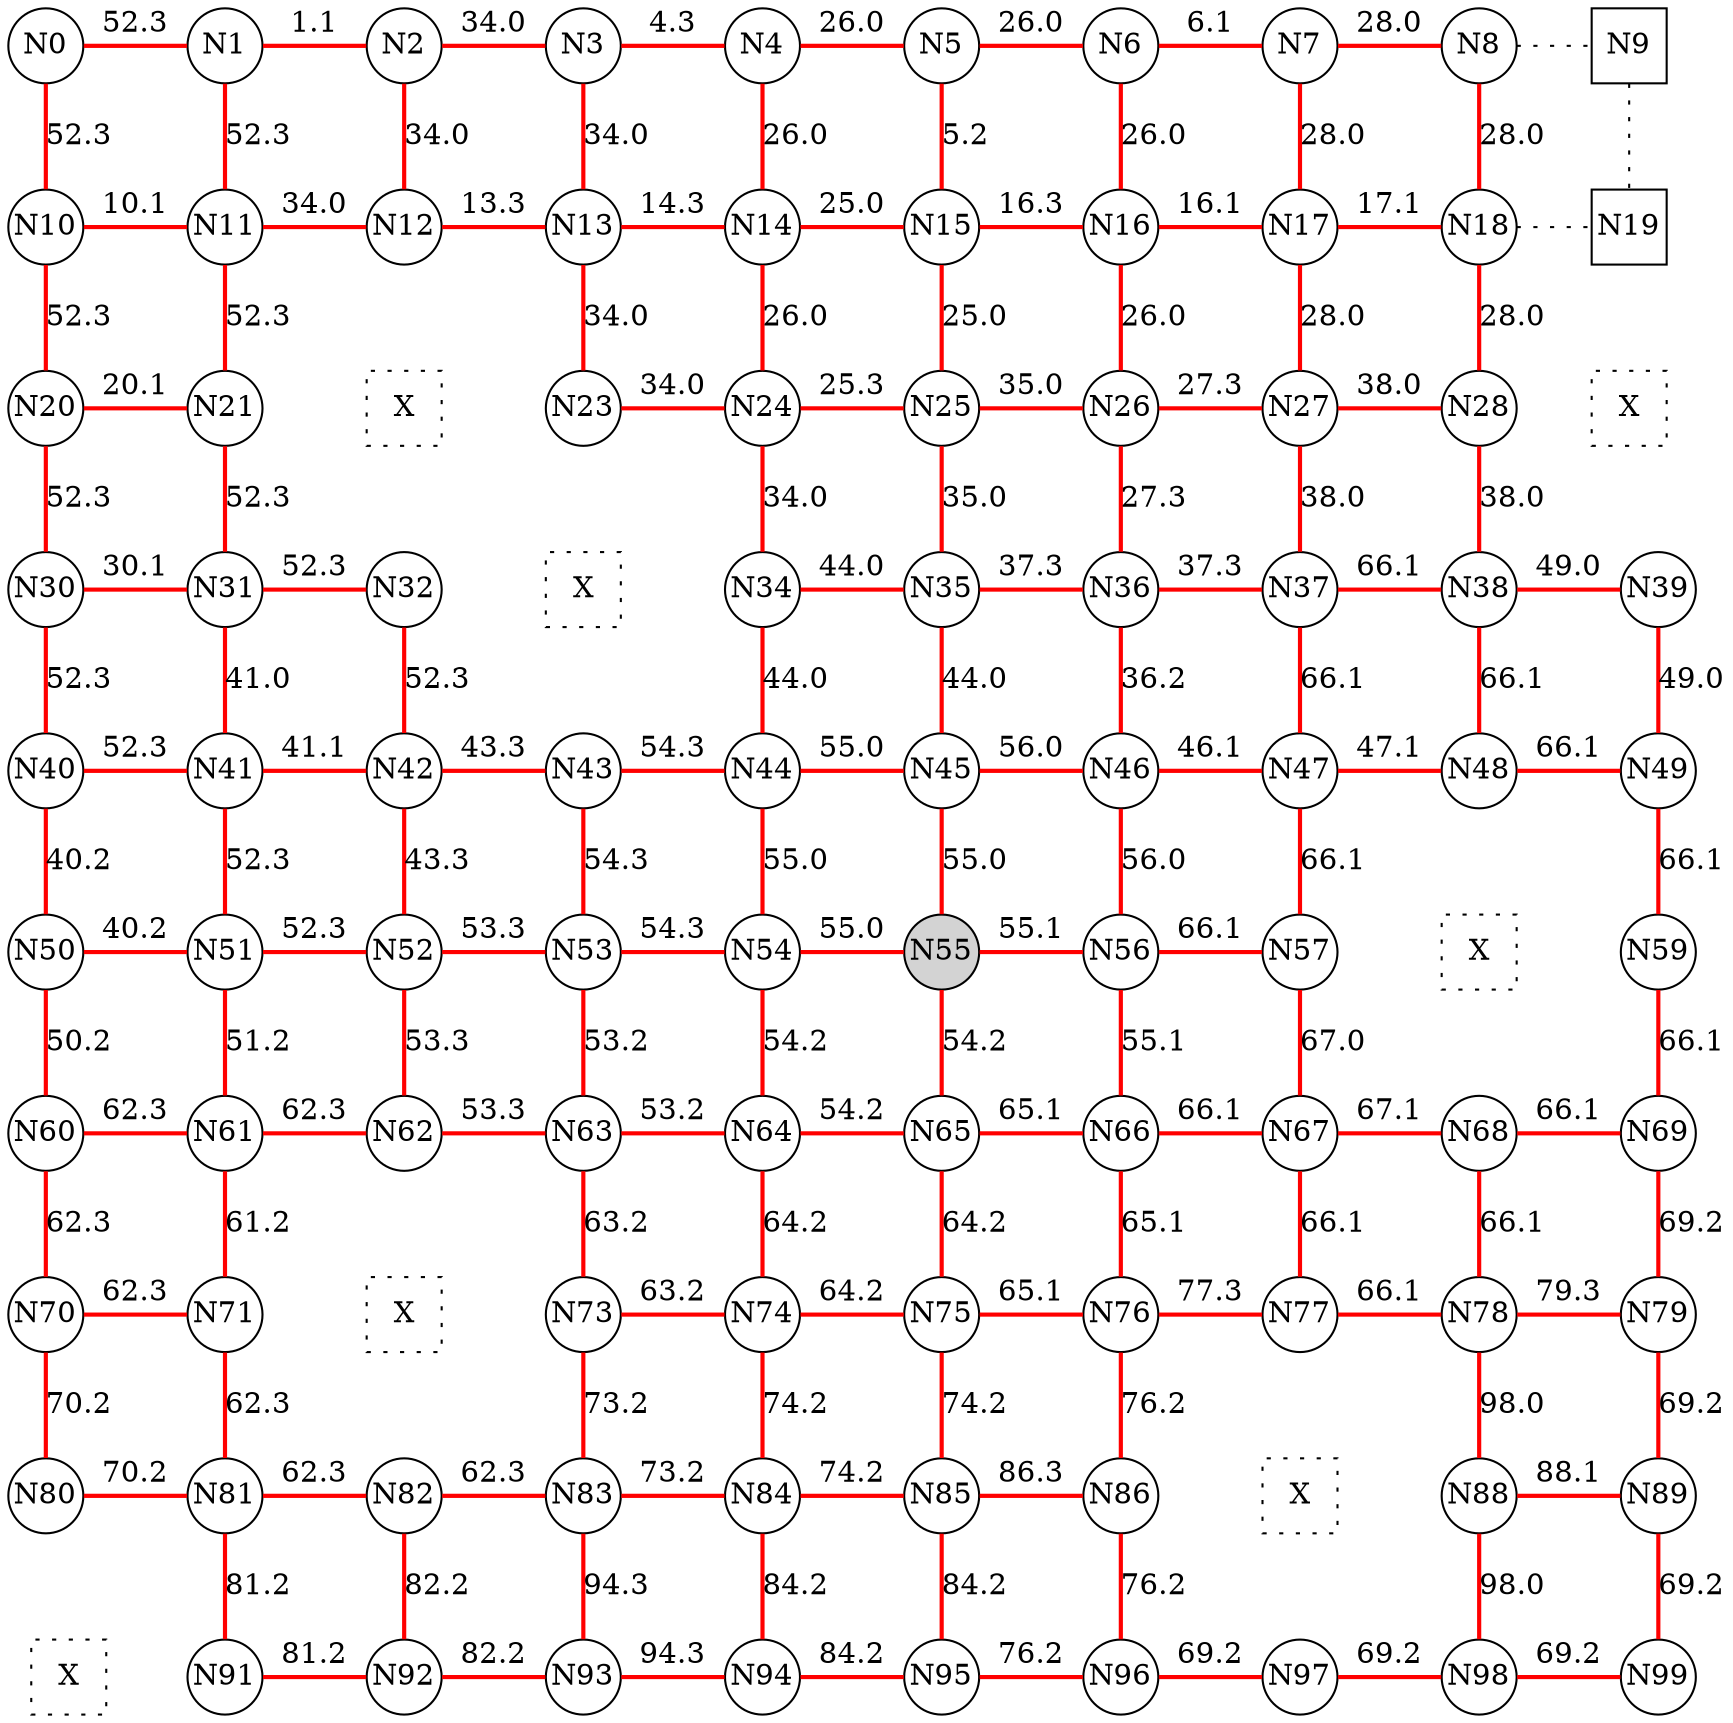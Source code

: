 
 digraph G { graph [layout=dot] 
 {rank=same; N0 [shape=circle, fixedsize=true]; N1 [shape=circle, fixedsize=true]; N2 [shape=circle, fixedsize=true]; N3 [shape=circle, fixedsize=true]; N4 [shape=circle, fixedsize=true]; N5 [shape=circle, fixedsize=true]; N6 [shape=circle, fixedsize=true]; N7 [shape=circle, fixedsize=true]; N8 [shape=circle, fixedsize=true]; N9 [shape=square, fixedsize=true];  }
 {rank=same; N10 [shape=circle, fixedsize=true]; N11 [shape=circle, fixedsize=true]; N12 [shape=circle, fixedsize=true]; N13 [shape=circle, fixedsize=true]; N14 [shape=circle, fixedsize=true]; N15 [shape=circle, fixedsize=true]; N16 [shape=circle, fixedsize=true]; N17 [shape=circle, fixedsize=true]; N18 [shape=circle, fixedsize=true]; N19 [shape=square, fixedsize=true];  }
 {rank=same; N20 [shape=circle, fixedsize=true]; N21 [shape=circle, fixedsize=true]; N22 [shape=square, style=dotted, fixedsize=true, label=X]; N23 [shape=circle, fixedsize=true]; N24 [shape=circle, fixedsize=true]; N25 [shape=circle, fixedsize=true]; N26 [shape=circle, fixedsize=true]; N27 [shape=circle, fixedsize=true]; N28 [shape=circle, fixedsize=true]; N29 [shape=square, style=dotted, fixedsize=true, label=X];  }
 {rank=same; N30 [shape=circle, fixedsize=true]; N31 [shape=circle, fixedsize=true]; N32 [shape=circle, fixedsize=true]; N33 [shape=square, style=dotted, fixedsize=true, label=X]; N34 [shape=circle, fixedsize=true]; N35 [shape=circle, fixedsize=true]; N36 [shape=circle, fixedsize=true]; N37 [shape=circle, fixedsize=true]; N38 [shape=circle, fixedsize=true]; N39 [shape=circle, fixedsize=true];  }
 {rank=same; N40 [shape=circle, fixedsize=true]; N41 [shape=circle, fixedsize=true]; N42 [shape=circle, fixedsize=true]; N43 [shape=circle, fixedsize=true]; N44 [shape=circle, fixedsize=true]; N45 [shape=circle, fixedsize=true]; N46 [shape=circle, fixedsize=true]; N47 [shape=circle, fixedsize=true]; N48 [shape=circle, fixedsize=true]; N49 [shape=circle, fixedsize=true];  }
 {rank=same; N50 [shape=circle, fixedsize=true]; N51 [shape=circle, fixedsize=true]; N52 [shape=circle, fixedsize=true]; N53 [shape=circle, fixedsize=true]; N54 [shape=circle, fixedsize=true]; N55 [shape=circle, style=filled, fixedsize=true]; N56 [shape=circle, fixedsize=true]; N57 [shape=circle, fixedsize=true]; N58 [shape=square, style=dotted, fixedsize=true, label=X]; N59 [shape=circle, fixedsize=true];  }
 {rank=same; N60 [shape=circle, fixedsize=true]; N61 [shape=circle, fixedsize=true]; N62 [shape=circle, fixedsize=true]; N63 [shape=circle, fixedsize=true]; N64 [shape=circle, fixedsize=true]; N65 [shape=circle, fixedsize=true]; N66 [shape=circle, fixedsize=true]; N67 [shape=circle, fixedsize=true]; N68 [shape=circle, fixedsize=true]; N69 [shape=circle, fixedsize=true];  }
 {rank=same; N70 [shape=circle, fixedsize=true]; N71 [shape=circle, fixedsize=true]; N72 [shape=square, style=dotted, fixedsize=true, label=X]; N73 [shape=circle, fixedsize=true]; N74 [shape=circle, fixedsize=true]; N75 [shape=circle, fixedsize=true]; N76 [shape=circle, fixedsize=true]; N77 [shape=circle, fixedsize=true]; N78 [shape=circle, fixedsize=true]; N79 [shape=circle, fixedsize=true];  }
 {rank=same; N80 [shape=circle, fixedsize=true]; N81 [shape=circle, fixedsize=true]; N82 [shape=circle, fixedsize=true]; N83 [shape=circle, fixedsize=true]; N84 [shape=circle, fixedsize=true]; N85 [shape=circle, fixedsize=true]; N86 [shape=circle, fixedsize=true]; N87 [shape=square, style=dotted, fixedsize=true, label=X]; N88 [shape=circle, fixedsize=true]; N89 [shape=circle, fixedsize=true];  }
 {rank=same; N90 [shape=square, style=dotted, fixedsize=true, label=X]; N91 [shape=circle, fixedsize=true]; N92 [shape=circle, fixedsize=true]; N93 [shape=circle, fixedsize=true]; N94 [shape=circle, fixedsize=true]; N95 [shape=circle, fixedsize=true]; N96 [shape=circle, fixedsize=true]; N97 [shape=circle, fixedsize=true]; N98 [shape=circle, fixedsize=true]; N99 [shape=circle, fixedsize=true];  }
N0->N1 [dir=none, color=red, style=bold, label="52.3"]
N1->N2 [dir=none, color=red, style=bold, label="1.1"]
N2->N3 [dir=none, color=red, style=bold, label="34.0"]
N3->N4 [dir=none, color=red, style=bold, label="4.3"]
N4->N5 [dir=none, color=red, style=bold, label="26.0"]
N5->N6 [dir=none, color=red, style=bold, label="26.0"]
N6->N7 [dir=none, color=red, style=bold, label="6.1"]
N7->N8 [dir=none, color=red, style=bold, label="28.0"]
N8->N9 [dir=none, style=dotted, label=""]
N10->N11 [dir=none, color=red, style=bold, label="10.1"]
N11->N12 [dir=none, color=red, style=bold, label="34.0"]
N12->N13 [dir=none, color=red, style=bold, label="13.3"]
N13->N14 [dir=none, color=red, style=bold, label="14.3"]
N14->N15 [dir=none, color=red, style=bold, label="25.0"]
N15->N16 [dir=none, color=red, style=bold, label="16.3"]
N16->N17 [dir=none, color=red, style=bold, label="16.1"]
N17->N18 [dir=none, color=red, style=bold, label="17.1"]
N18->N19 [dir=none, style=dotted, label=""]
N20->N21 [dir=none, color=red, style=bold, label="20.1"]
N21->N22 [dir=none, style=invis, label=" "]
N22->N23 [dir=none, style=invis, label=" "]
N23->N24 [dir=none, color=red, style=bold, label="34.0"]
N24->N25 [dir=none, color=red, style=bold, label="25.3"]
N25->N26 [dir=none, color=red, style=bold, label="35.0"]
N26->N27 [dir=none, color=red, style=bold, label="27.3"]
N27->N28 [dir=none, color=red, style=bold, label="38.0"]
N28->N29 [dir=none, style=invis, label=" "]
N30->N31 [dir=none, color=red, style=bold, label="30.1"]
N31->N32 [dir=none, color=red, style=bold, label="52.3"]
N32->N33 [dir=none, style=invis, label=" "]
N33->N34 [dir=none, style=invis, label=" "]
N34->N35 [dir=none, color=red, style=bold, label="44.0"]
N35->N36 [dir=none, color=red, style=bold, label="37.3"]
N36->N37 [dir=none, color=red, style=bold, label="37.3"]
N37->N38 [dir=none, color=red, style=bold, label="66.1"]
N38->N39 [dir=none, color=red, style=bold, label="49.0"]
N40->N41 [dir=none, color=red, style=bold, label="52.3"]
N41->N42 [dir=none, color=red, style=bold, label="41.1"]
N42->N43 [dir=none, color=red, style=bold, label="43.3"]
N43->N44 [dir=none, color=red, style=bold, label="54.3"]
N44->N45 [dir=none, color=red, style=bold, label="55.0"]
N45->N46 [dir=none, color=red, style=bold, label="56.0"]
N46->N47 [dir=none, color=red, style=bold, label="46.1"]
N47->N48 [dir=none, color=red, style=bold, label="47.1"]
N48->N49 [dir=none, color=red, style=bold, label="66.1"]
N50->N51 [dir=none, color=red, style=bold, label="40.2"]
N51->N52 [dir=none, color=red, style=bold, label="52.3"]
N52->N53 [dir=none, color=red, style=bold, label="53.3"]
N53->N54 [dir=none, color=red, style=bold, label="54.3"]
N54->N55 [dir=none, color=red, style=bold, label="55.0"]
N55->N56 [dir=none, color=red, style=bold, label="55.1"]
N56->N57 [dir=none, color=red, style=bold, label="66.1"]
N57->N58 [dir=none, style=invis, label=" "]
N58->N59 [dir=none, style=invis, label=" "]
N60->N61 [dir=none, color=red, style=bold, label="62.3"]
N61->N62 [dir=none, color=red, style=bold, label="62.3"]
N62->N63 [dir=none, color=red, style=bold, label="53.3"]
N63->N64 [dir=none, color=red, style=bold, label="53.2"]
N64->N65 [dir=none, color=red, style=bold, label="54.2"]
N65->N66 [dir=none, color=red, style=bold, label="65.1"]
N66->N67 [dir=none, color=red, style=bold, label="66.1"]
N67->N68 [dir=none, color=red, style=bold, label="67.1"]
N68->N69 [dir=none, color=red, style=bold, label="66.1"]
N70->N71 [dir=none, color=red, style=bold, label="62.3"]
N71->N72 [dir=none, style=invis, label=" "]
N72->N73 [dir=none, style=invis, label=" "]
N73->N74 [dir=none, color=red, style=bold, label="63.2"]
N74->N75 [dir=none, color=red, style=bold, label="64.2"]
N75->N76 [dir=none, color=red, style=bold, label="65.1"]
N76->N77 [dir=none, color=red, style=bold, label="77.3"]
N77->N78 [dir=none, color=red, style=bold, label="66.1"]
N78->N79 [dir=none, color=red, style=bold, label="79.3"]
N80->N81 [dir=none, color=red, style=bold, label="70.2"]
N81->N82 [dir=none, color=red, style=bold, label="62.3"]
N82->N83 [dir=none, color=red, style=bold, label="62.3"]
N83->N84 [dir=none, color=red, style=bold, label="73.2"]
N84->N85 [dir=none, color=red, style=bold, label="74.2"]
N85->N86 [dir=none, color=red, style=bold, label="86.3"]
N86->N87 [dir=none, style=invis, label=" "]
N87->N88 [dir=none, style=invis, label=" "]
N88->N89 [dir=none, color=red, style=bold, label="88.1"]
N90->N91 [dir=none, style=invis, label=" "]
N91->N92 [dir=none, color=red, style=bold, label="81.2"]
N92->N93 [dir=none, color=red, style=bold, label="82.2"]
N93->N94 [dir=none, color=red, style=bold, label="94.3"]
N94->N95 [dir=none, color=red, style=bold, label="84.2"]
N95->N96 [dir=none, color=red, style=bold, label="76.2"]
N96->N97 [dir=none, color=red, style=bold, label="69.2"]
N97->N98 [dir=none, color=red, style=bold, label="69.2"]
N98->N99 [dir=none, color=red, style=bold, label="69.2"]
N0->N10 [dir=none, color=red, style=bold, label="52.3"]
N10->N20 [dir=none, color=red, style=bold, label="52.3"]
N20->N30 [dir=none, color=red, style=bold, label="52.3"]
N30->N40 [dir=none, color=red, style=bold, label="52.3"]
N40->N50 [dir=none, color=red, style=bold, label="40.2"]
N50->N60 [dir=none, color=red, style=bold, label="50.2"]
N60->N70 [dir=none, color=red, style=bold, label="62.3"]
N70->N80 [dir=none, color=red, style=bold, label="70.2"]
N80->N90 [dir=none, style=invis, label=" "]
N1->N11 [dir=none, color=red, style=bold, label="52.3"]
N11->N21 [dir=none, color=red, style=bold, label="52.3"]
N21->N31 [dir=none, color=red, style=bold, label="52.3"]
N31->N41 [dir=none, color=red, style=bold, label="41.0"]
N41->N51 [dir=none, color=red, style=bold, label="52.3"]
N51->N61 [dir=none, color=red, style=bold, label="51.2"]
N61->N71 [dir=none, color=red, style=bold, label="61.2"]
N71->N81 [dir=none, color=red, style=bold, label="62.3"]
N81->N91 [dir=none, color=red, style=bold, label="81.2"]
N2->N12 [dir=none, color=red, style=bold, label="34.0"]
N12->N22 [dir=none, style=invis, label=" "]
N22->N32 [dir=none, style=invis, label=" "]
N32->N42 [dir=none, color=red, style=bold, label="52.3"]
N42->N52 [dir=none, color=red, style=bold, label="43.3"]
N52->N62 [dir=none, color=red, style=bold, label="53.3"]
N62->N72 [dir=none, style=invis, label=" "]
N72->N82 [dir=none, style=invis, label=" "]
N82->N92 [dir=none, color=red, style=bold, label="82.2"]
N3->N13 [dir=none, color=red, style=bold, label="34.0"]
N13->N23 [dir=none, color=red, style=bold, label="34.0"]
N23->N33 [dir=none, style=invis, label=" "]
N33->N43 [dir=none, style=invis, label=" "]
N43->N53 [dir=none, color=red, style=bold, label="54.3"]
N53->N63 [dir=none, color=red, style=bold, label="53.2"]
N63->N73 [dir=none, color=red, style=bold, label="63.2"]
N73->N83 [dir=none, color=red, style=bold, label="73.2"]
N83->N93 [dir=none, color=red, style=bold, label="94.3"]
N4->N14 [dir=none, color=red, style=bold, label="26.0"]
N14->N24 [dir=none, color=red, style=bold, label="26.0"]
N24->N34 [dir=none, color=red, style=bold, label="34.0"]
N34->N44 [dir=none, color=red, style=bold, label="44.0"]
N44->N54 [dir=none, color=red, style=bold, label="55.0"]
N54->N64 [dir=none, color=red, style=bold, label="54.2"]
N64->N74 [dir=none, color=red, style=bold, label="64.2"]
N74->N84 [dir=none, color=red, style=bold, label="74.2"]
N84->N94 [dir=none, color=red, style=bold, label="84.2"]
N5->N15 [dir=none, color=red, style=bold, label="5.2"]
N15->N25 [dir=none, color=red, style=bold, label="25.0"]
N25->N35 [dir=none, color=red, style=bold, label="35.0"]
N35->N45 [dir=none, color=red, style=bold, label="44.0"]
N45->N55 [dir=none, color=red, style=bold, label="55.0"]
N55->N65 [dir=none, color=red, style=bold, label="54.2"]
N65->N75 [dir=none, color=red, style=bold, label="64.2"]
N75->N85 [dir=none, color=red, style=bold, label="74.2"]
N85->N95 [dir=none, color=red, style=bold, label="84.2"]
N6->N16 [dir=none, color=red, style=bold, label="26.0"]
N16->N26 [dir=none, color=red, style=bold, label="26.0"]
N26->N36 [dir=none, color=red, style=bold, label="27.3"]
N36->N46 [dir=none, color=red, style=bold, label="36.2"]
N46->N56 [dir=none, color=red, style=bold, label="56.0"]
N56->N66 [dir=none, color=red, style=bold, label="55.1"]
N66->N76 [dir=none, color=red, style=bold, label="65.1"]
N76->N86 [dir=none, color=red, style=bold, label="76.2"]
N86->N96 [dir=none, color=red, style=bold, label="76.2"]
N7->N17 [dir=none, color=red, style=bold, label="28.0"]
N17->N27 [dir=none, color=red, style=bold, label="28.0"]
N27->N37 [dir=none, color=red, style=bold, label="38.0"]
N37->N47 [dir=none, color=red, style=bold, label="66.1"]
N47->N57 [dir=none, color=red, style=bold, label="66.1"]
N57->N67 [dir=none, color=red, style=bold, label="67.0"]
N67->N77 [dir=none, color=red, style=bold, label="66.1"]
N77->N87 [dir=none, style=invis, label=" "]
N87->N97 [dir=none, style=invis, label=" "]
N8->N18 [dir=none, color=red, style=bold, label="28.0"]
N18->N28 [dir=none, color=red, style=bold, label="28.0"]
N28->N38 [dir=none, color=red, style=bold, label="38.0"]
N38->N48 [dir=none, color=red, style=bold, label="66.1"]
N48->N58 [dir=none, style=invis, label=" "]
N58->N68 [dir=none, style=invis, label=" "]
N68->N78 [dir=none, color=red, style=bold, label="66.1"]
N78->N88 [dir=none, color=red, style=bold, label="98.0"]
N88->N98 [dir=none, color=red, style=bold, label="98.0"]
N9->N19 [dir=none, style=dotted, label=""]
N19->N29 [dir=none, style=invis, label=" "]
N29->N39 [dir=none, style=invis, label=" "]
N39->N49 [dir=none, color=red, style=bold, label="49.0"]
N49->N59 [dir=none, color=red, style=bold, label="66.1"]
N59->N69 [dir=none, color=red, style=bold, label="66.1"]
N69->N79 [dir=none, color=red, style=bold, label="69.2"]
N79->N89 [dir=none, color=red, style=bold, label="69.2"]
N89->N99 [dir=none, color=red, style=bold, label="69.2"]
 }